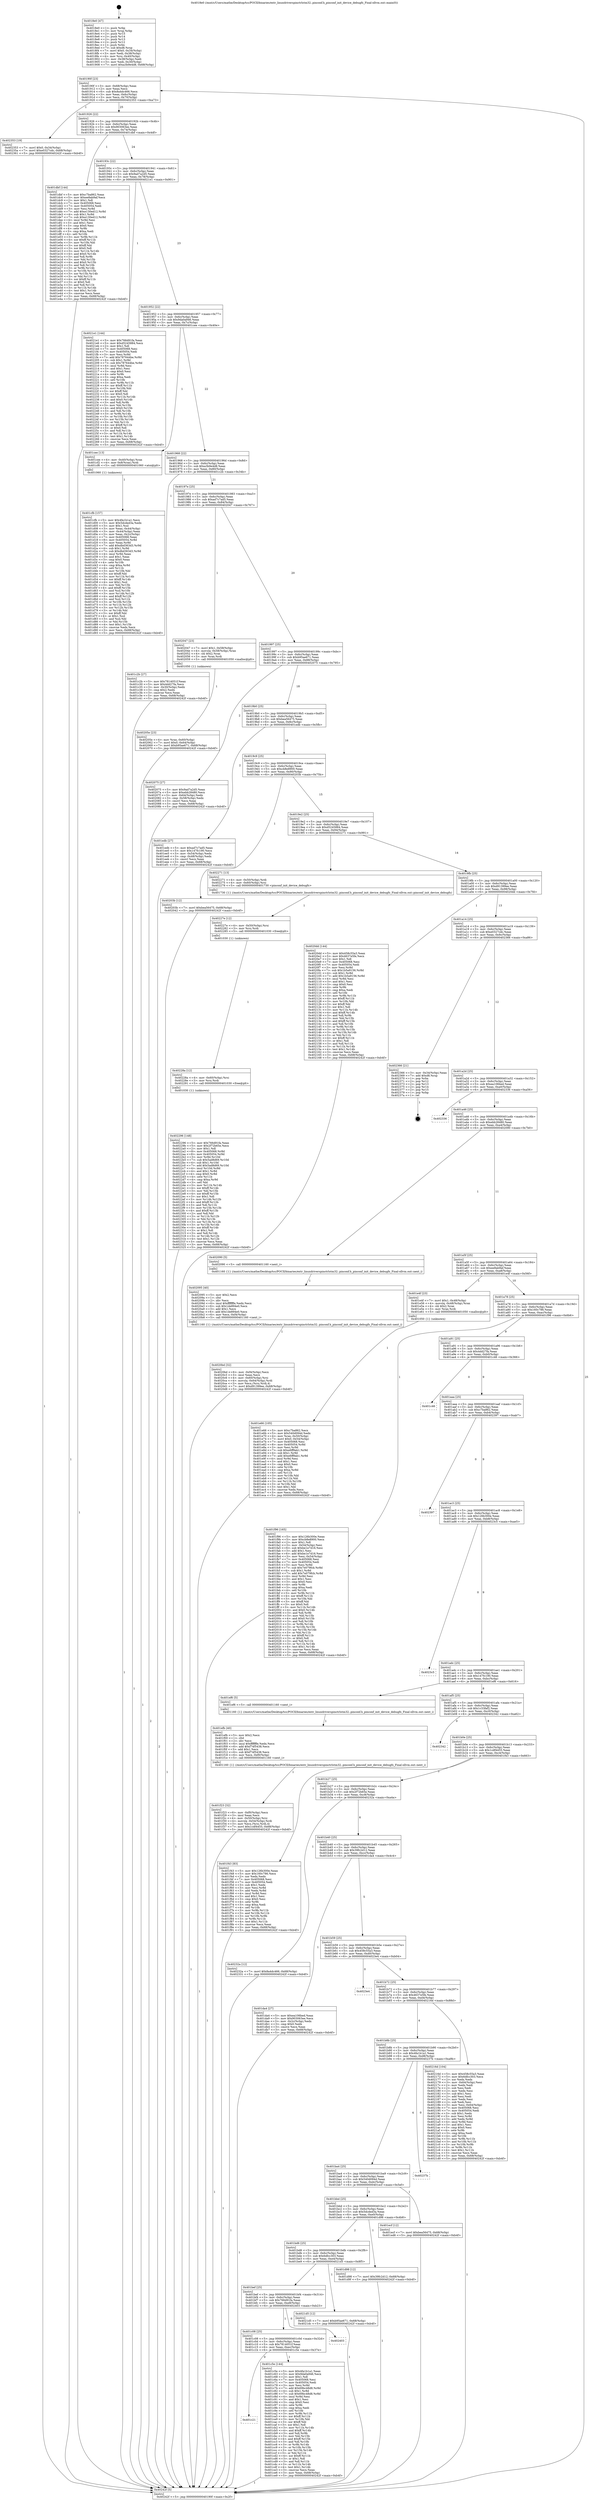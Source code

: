 digraph "0x4018e0" {
  label = "0x4018e0 (/mnt/c/Users/mathe/Desktop/tcc/POCII/binaries/extr_linuxdriverspinctrlstm32..pinconf.h_pinconf_init_device_debugfs_Final-ollvm.out::main(0))"
  labelloc = "t"
  node[shape=record]

  Entry [label="",width=0.3,height=0.3,shape=circle,fillcolor=black,style=filled]
  "0x40190f" [label="{
     0x40190f [23]\l
     | [instrs]\l
     &nbsp;&nbsp;0x40190f \<+3\>: mov -0x68(%rbp),%eax\l
     &nbsp;&nbsp;0x401912 \<+2\>: mov %eax,%ecx\l
     &nbsp;&nbsp;0x401914 \<+6\>: sub $0x8a4dc466,%ecx\l
     &nbsp;&nbsp;0x40191a \<+3\>: mov %eax,-0x6c(%rbp)\l
     &nbsp;&nbsp;0x40191d \<+3\>: mov %ecx,-0x70(%rbp)\l
     &nbsp;&nbsp;0x401920 \<+6\>: je 0000000000402353 \<main+0xa73\>\l
  }"]
  "0x402353" [label="{
     0x402353 [19]\l
     | [instrs]\l
     &nbsp;&nbsp;0x402353 \<+7\>: movl $0x0,-0x34(%rbp)\l
     &nbsp;&nbsp;0x40235a \<+7\>: movl $0xe0327cdc,-0x68(%rbp)\l
     &nbsp;&nbsp;0x402361 \<+5\>: jmp 000000000040242f \<main+0xb4f\>\l
  }"]
  "0x401926" [label="{
     0x401926 [22]\l
     | [instrs]\l
     &nbsp;&nbsp;0x401926 \<+5\>: jmp 000000000040192b \<main+0x4b\>\l
     &nbsp;&nbsp;0x40192b \<+3\>: mov -0x6c(%rbp),%eax\l
     &nbsp;&nbsp;0x40192e \<+5\>: sub $0x903063ee,%eax\l
     &nbsp;&nbsp;0x401933 \<+3\>: mov %eax,-0x74(%rbp)\l
     &nbsp;&nbsp;0x401936 \<+6\>: je 0000000000401dbf \<main+0x4df\>\l
  }"]
  Exit [label="",width=0.3,height=0.3,shape=circle,fillcolor=black,style=filled,peripheries=2]
  "0x401dbf" [label="{
     0x401dbf [144]\l
     | [instrs]\l
     &nbsp;&nbsp;0x401dbf \<+5\>: mov $0xc7ba862,%eax\l
     &nbsp;&nbsp;0x401dc4 \<+5\>: mov $0xee8ab9af,%ecx\l
     &nbsp;&nbsp;0x401dc9 \<+2\>: mov $0x1,%dl\l
     &nbsp;&nbsp;0x401dcb \<+7\>: mov 0x405068,%esi\l
     &nbsp;&nbsp;0x401dd2 \<+7\>: mov 0x405054,%edi\l
     &nbsp;&nbsp;0x401dd9 \<+3\>: mov %esi,%r8d\l
     &nbsp;&nbsp;0x401ddc \<+7\>: add $0xe130ed12,%r8d\l
     &nbsp;&nbsp;0x401de3 \<+4\>: sub $0x1,%r8d\l
     &nbsp;&nbsp;0x401de7 \<+7\>: sub $0xe130ed12,%r8d\l
     &nbsp;&nbsp;0x401dee \<+4\>: imul %r8d,%esi\l
     &nbsp;&nbsp;0x401df2 \<+3\>: and $0x1,%esi\l
     &nbsp;&nbsp;0x401df5 \<+3\>: cmp $0x0,%esi\l
     &nbsp;&nbsp;0x401df8 \<+4\>: sete %r9b\l
     &nbsp;&nbsp;0x401dfc \<+3\>: cmp $0xa,%edi\l
     &nbsp;&nbsp;0x401dff \<+4\>: setl %r10b\l
     &nbsp;&nbsp;0x401e03 \<+3\>: mov %r9b,%r11b\l
     &nbsp;&nbsp;0x401e06 \<+4\>: xor $0xff,%r11b\l
     &nbsp;&nbsp;0x401e0a \<+3\>: mov %r10b,%bl\l
     &nbsp;&nbsp;0x401e0d \<+3\>: xor $0xff,%bl\l
     &nbsp;&nbsp;0x401e10 \<+3\>: xor $0x0,%dl\l
     &nbsp;&nbsp;0x401e13 \<+3\>: mov %r11b,%r14b\l
     &nbsp;&nbsp;0x401e16 \<+4\>: and $0x0,%r14b\l
     &nbsp;&nbsp;0x401e1a \<+3\>: and %dl,%r9b\l
     &nbsp;&nbsp;0x401e1d \<+3\>: mov %bl,%r15b\l
     &nbsp;&nbsp;0x401e20 \<+4\>: and $0x0,%r15b\l
     &nbsp;&nbsp;0x401e24 \<+3\>: and %dl,%r10b\l
     &nbsp;&nbsp;0x401e27 \<+3\>: or %r9b,%r14b\l
     &nbsp;&nbsp;0x401e2a \<+3\>: or %r10b,%r15b\l
     &nbsp;&nbsp;0x401e2d \<+3\>: xor %r15b,%r14b\l
     &nbsp;&nbsp;0x401e30 \<+3\>: or %bl,%r11b\l
     &nbsp;&nbsp;0x401e33 \<+4\>: xor $0xff,%r11b\l
     &nbsp;&nbsp;0x401e37 \<+3\>: or $0x0,%dl\l
     &nbsp;&nbsp;0x401e3a \<+3\>: and %dl,%r11b\l
     &nbsp;&nbsp;0x401e3d \<+3\>: or %r11b,%r14b\l
     &nbsp;&nbsp;0x401e40 \<+4\>: test $0x1,%r14b\l
     &nbsp;&nbsp;0x401e44 \<+3\>: cmovne %ecx,%eax\l
     &nbsp;&nbsp;0x401e47 \<+3\>: mov %eax,-0x68(%rbp)\l
     &nbsp;&nbsp;0x401e4a \<+5\>: jmp 000000000040242f \<main+0xb4f\>\l
  }"]
  "0x40193c" [label="{
     0x40193c [22]\l
     | [instrs]\l
     &nbsp;&nbsp;0x40193c \<+5\>: jmp 0000000000401941 \<main+0x61\>\l
     &nbsp;&nbsp;0x401941 \<+3\>: mov -0x6c(%rbp),%eax\l
     &nbsp;&nbsp;0x401944 \<+5\>: sub $0x9ad7a2d5,%eax\l
     &nbsp;&nbsp;0x401949 \<+3\>: mov %eax,-0x78(%rbp)\l
     &nbsp;&nbsp;0x40194c \<+6\>: je 00000000004021e1 \<main+0x901\>\l
  }"]
  "0x402296" [label="{
     0x402296 [148]\l
     | [instrs]\l
     &nbsp;&nbsp;0x402296 \<+5\>: mov $0x766d91fa,%eax\l
     &nbsp;&nbsp;0x40229b \<+5\>: mov $0x2f72b65e,%ecx\l
     &nbsp;&nbsp;0x4022a0 \<+2\>: mov $0x1,%dl\l
     &nbsp;&nbsp;0x4022a2 \<+8\>: mov 0x405068,%r8d\l
     &nbsp;&nbsp;0x4022aa \<+8\>: mov 0x405054,%r9d\l
     &nbsp;&nbsp;0x4022b2 \<+3\>: mov %r8d,%r10d\l
     &nbsp;&nbsp;0x4022b5 \<+7\>: sub $0x5ad8d69,%r10d\l
     &nbsp;&nbsp;0x4022bc \<+4\>: sub $0x1,%r10d\l
     &nbsp;&nbsp;0x4022c0 \<+7\>: add $0x5ad8d69,%r10d\l
     &nbsp;&nbsp;0x4022c7 \<+4\>: imul %r10d,%r8d\l
     &nbsp;&nbsp;0x4022cb \<+4\>: and $0x1,%r8d\l
     &nbsp;&nbsp;0x4022cf \<+4\>: cmp $0x0,%r8d\l
     &nbsp;&nbsp;0x4022d3 \<+4\>: sete %r11b\l
     &nbsp;&nbsp;0x4022d7 \<+4\>: cmp $0xa,%r9d\l
     &nbsp;&nbsp;0x4022db \<+3\>: setl %bl\l
     &nbsp;&nbsp;0x4022de \<+3\>: mov %r11b,%r14b\l
     &nbsp;&nbsp;0x4022e1 \<+4\>: xor $0xff,%r14b\l
     &nbsp;&nbsp;0x4022e5 \<+3\>: mov %bl,%r15b\l
     &nbsp;&nbsp;0x4022e8 \<+4\>: xor $0xff,%r15b\l
     &nbsp;&nbsp;0x4022ec \<+3\>: xor $0x1,%dl\l
     &nbsp;&nbsp;0x4022ef \<+3\>: mov %r14b,%r12b\l
     &nbsp;&nbsp;0x4022f2 \<+4\>: and $0xff,%r12b\l
     &nbsp;&nbsp;0x4022f6 \<+3\>: and %dl,%r11b\l
     &nbsp;&nbsp;0x4022f9 \<+3\>: mov %r15b,%r13b\l
     &nbsp;&nbsp;0x4022fc \<+4\>: and $0xff,%r13b\l
     &nbsp;&nbsp;0x402300 \<+2\>: and %dl,%bl\l
     &nbsp;&nbsp;0x402302 \<+3\>: or %r11b,%r12b\l
     &nbsp;&nbsp;0x402305 \<+3\>: or %bl,%r13b\l
     &nbsp;&nbsp;0x402308 \<+3\>: xor %r13b,%r12b\l
     &nbsp;&nbsp;0x40230b \<+3\>: or %r15b,%r14b\l
     &nbsp;&nbsp;0x40230e \<+4\>: xor $0xff,%r14b\l
     &nbsp;&nbsp;0x402312 \<+3\>: or $0x1,%dl\l
     &nbsp;&nbsp;0x402315 \<+3\>: and %dl,%r14b\l
     &nbsp;&nbsp;0x402318 \<+3\>: or %r14b,%r12b\l
     &nbsp;&nbsp;0x40231b \<+4\>: test $0x1,%r12b\l
     &nbsp;&nbsp;0x40231f \<+3\>: cmovne %ecx,%eax\l
     &nbsp;&nbsp;0x402322 \<+3\>: mov %eax,-0x68(%rbp)\l
     &nbsp;&nbsp;0x402325 \<+5\>: jmp 000000000040242f \<main+0xb4f\>\l
  }"]
  "0x4021e1" [label="{
     0x4021e1 [144]\l
     | [instrs]\l
     &nbsp;&nbsp;0x4021e1 \<+5\>: mov $0x766d91fa,%eax\l
     &nbsp;&nbsp;0x4021e6 \<+5\>: mov $0xd5245884,%ecx\l
     &nbsp;&nbsp;0x4021eb \<+2\>: mov $0x1,%dl\l
     &nbsp;&nbsp;0x4021ed \<+7\>: mov 0x405068,%esi\l
     &nbsp;&nbsp;0x4021f4 \<+7\>: mov 0x405054,%edi\l
     &nbsp;&nbsp;0x4021fb \<+3\>: mov %esi,%r8d\l
     &nbsp;&nbsp;0x4021fe \<+7\>: add $0x787644be,%r8d\l
     &nbsp;&nbsp;0x402205 \<+4\>: sub $0x1,%r8d\l
     &nbsp;&nbsp;0x402209 \<+7\>: sub $0x787644be,%r8d\l
     &nbsp;&nbsp;0x402210 \<+4\>: imul %r8d,%esi\l
     &nbsp;&nbsp;0x402214 \<+3\>: and $0x1,%esi\l
     &nbsp;&nbsp;0x402217 \<+3\>: cmp $0x0,%esi\l
     &nbsp;&nbsp;0x40221a \<+4\>: sete %r9b\l
     &nbsp;&nbsp;0x40221e \<+3\>: cmp $0xa,%edi\l
     &nbsp;&nbsp;0x402221 \<+4\>: setl %r10b\l
     &nbsp;&nbsp;0x402225 \<+3\>: mov %r9b,%r11b\l
     &nbsp;&nbsp;0x402228 \<+4\>: xor $0xff,%r11b\l
     &nbsp;&nbsp;0x40222c \<+3\>: mov %r10b,%bl\l
     &nbsp;&nbsp;0x40222f \<+3\>: xor $0xff,%bl\l
     &nbsp;&nbsp;0x402232 \<+3\>: xor $0x0,%dl\l
     &nbsp;&nbsp;0x402235 \<+3\>: mov %r11b,%r14b\l
     &nbsp;&nbsp;0x402238 \<+4\>: and $0x0,%r14b\l
     &nbsp;&nbsp;0x40223c \<+3\>: and %dl,%r9b\l
     &nbsp;&nbsp;0x40223f \<+3\>: mov %bl,%r15b\l
     &nbsp;&nbsp;0x402242 \<+4\>: and $0x0,%r15b\l
     &nbsp;&nbsp;0x402246 \<+3\>: and %dl,%r10b\l
     &nbsp;&nbsp;0x402249 \<+3\>: or %r9b,%r14b\l
     &nbsp;&nbsp;0x40224c \<+3\>: or %r10b,%r15b\l
     &nbsp;&nbsp;0x40224f \<+3\>: xor %r15b,%r14b\l
     &nbsp;&nbsp;0x402252 \<+3\>: or %bl,%r11b\l
     &nbsp;&nbsp;0x402255 \<+4\>: xor $0xff,%r11b\l
     &nbsp;&nbsp;0x402259 \<+3\>: or $0x0,%dl\l
     &nbsp;&nbsp;0x40225c \<+3\>: and %dl,%r11b\l
     &nbsp;&nbsp;0x40225f \<+3\>: or %r11b,%r14b\l
     &nbsp;&nbsp;0x402262 \<+4\>: test $0x1,%r14b\l
     &nbsp;&nbsp;0x402266 \<+3\>: cmovne %ecx,%eax\l
     &nbsp;&nbsp;0x402269 \<+3\>: mov %eax,-0x68(%rbp)\l
     &nbsp;&nbsp;0x40226c \<+5\>: jmp 000000000040242f \<main+0xb4f\>\l
  }"]
  "0x401952" [label="{
     0x401952 [22]\l
     | [instrs]\l
     &nbsp;&nbsp;0x401952 \<+5\>: jmp 0000000000401957 \<main+0x77\>\l
     &nbsp;&nbsp;0x401957 \<+3\>: mov -0x6c(%rbp),%eax\l
     &nbsp;&nbsp;0x40195a \<+5\>: sub $0x9da0a946,%eax\l
     &nbsp;&nbsp;0x40195f \<+3\>: mov %eax,-0x7c(%rbp)\l
     &nbsp;&nbsp;0x401962 \<+6\>: je 0000000000401cee \<main+0x40e\>\l
  }"]
  "0x40228a" [label="{
     0x40228a [12]\l
     | [instrs]\l
     &nbsp;&nbsp;0x40228a \<+4\>: mov -0x60(%rbp),%rsi\l
     &nbsp;&nbsp;0x40228e \<+3\>: mov %rsi,%rdi\l
     &nbsp;&nbsp;0x402291 \<+5\>: call 0000000000401030 \<free@plt\>\l
     | [calls]\l
     &nbsp;&nbsp;0x401030 \{1\} (unknown)\l
  }"]
  "0x401cee" [label="{
     0x401cee [13]\l
     | [instrs]\l
     &nbsp;&nbsp;0x401cee \<+4\>: mov -0x40(%rbp),%rax\l
     &nbsp;&nbsp;0x401cf2 \<+4\>: mov 0x8(%rax),%rdi\l
     &nbsp;&nbsp;0x401cf6 \<+5\>: call 0000000000401060 \<atoi@plt\>\l
     | [calls]\l
     &nbsp;&nbsp;0x401060 \{1\} (unknown)\l
  }"]
  "0x401968" [label="{
     0x401968 [22]\l
     | [instrs]\l
     &nbsp;&nbsp;0x401968 \<+5\>: jmp 000000000040196d \<main+0x8d\>\l
     &nbsp;&nbsp;0x40196d \<+3\>: mov -0x6c(%rbp),%eax\l
     &nbsp;&nbsp;0x401970 \<+5\>: sub $0xa3b9e4d8,%eax\l
     &nbsp;&nbsp;0x401975 \<+3\>: mov %eax,-0x80(%rbp)\l
     &nbsp;&nbsp;0x401978 \<+6\>: je 0000000000401c2b \<main+0x34b\>\l
  }"]
  "0x40227e" [label="{
     0x40227e [12]\l
     | [instrs]\l
     &nbsp;&nbsp;0x40227e \<+4\>: mov -0x50(%rbp),%rsi\l
     &nbsp;&nbsp;0x402282 \<+3\>: mov %rsi,%rdi\l
     &nbsp;&nbsp;0x402285 \<+5\>: call 0000000000401030 \<free@plt\>\l
     | [calls]\l
     &nbsp;&nbsp;0x401030 \{1\} (unknown)\l
  }"]
  "0x401c2b" [label="{
     0x401c2b [27]\l
     | [instrs]\l
     &nbsp;&nbsp;0x401c2b \<+5\>: mov $0x7814051f,%eax\l
     &nbsp;&nbsp;0x401c30 \<+5\>: mov $0x4dd27fa,%ecx\l
     &nbsp;&nbsp;0x401c35 \<+3\>: mov -0x30(%rbp),%edx\l
     &nbsp;&nbsp;0x401c38 \<+3\>: cmp $0x2,%edx\l
     &nbsp;&nbsp;0x401c3b \<+3\>: cmovne %ecx,%eax\l
     &nbsp;&nbsp;0x401c3e \<+3\>: mov %eax,-0x68(%rbp)\l
     &nbsp;&nbsp;0x401c41 \<+5\>: jmp 000000000040242f \<main+0xb4f\>\l
  }"]
  "0x40197e" [label="{
     0x40197e [25]\l
     | [instrs]\l
     &nbsp;&nbsp;0x40197e \<+5\>: jmp 0000000000401983 \<main+0xa3\>\l
     &nbsp;&nbsp;0x401983 \<+3\>: mov -0x6c(%rbp),%eax\l
     &nbsp;&nbsp;0x401986 \<+5\>: sub $0xad7c7ad5,%eax\l
     &nbsp;&nbsp;0x40198b \<+6\>: mov %eax,-0x84(%rbp)\l
     &nbsp;&nbsp;0x401991 \<+6\>: je 0000000000402047 \<main+0x767\>\l
  }"]
  "0x40242f" [label="{
     0x40242f [5]\l
     | [instrs]\l
     &nbsp;&nbsp;0x40242f \<+5\>: jmp 000000000040190f \<main+0x2f\>\l
  }"]
  "0x4018e0" [label="{
     0x4018e0 [47]\l
     | [instrs]\l
     &nbsp;&nbsp;0x4018e0 \<+1\>: push %rbp\l
     &nbsp;&nbsp;0x4018e1 \<+3\>: mov %rsp,%rbp\l
     &nbsp;&nbsp;0x4018e4 \<+2\>: push %r15\l
     &nbsp;&nbsp;0x4018e6 \<+2\>: push %r14\l
     &nbsp;&nbsp;0x4018e8 \<+2\>: push %r13\l
     &nbsp;&nbsp;0x4018ea \<+2\>: push %r12\l
     &nbsp;&nbsp;0x4018ec \<+1\>: push %rbx\l
     &nbsp;&nbsp;0x4018ed \<+7\>: sub $0xd8,%rsp\l
     &nbsp;&nbsp;0x4018f4 \<+7\>: movl $0x0,-0x34(%rbp)\l
     &nbsp;&nbsp;0x4018fb \<+3\>: mov %edi,-0x38(%rbp)\l
     &nbsp;&nbsp;0x4018fe \<+4\>: mov %rsi,-0x40(%rbp)\l
     &nbsp;&nbsp;0x401902 \<+3\>: mov -0x38(%rbp),%edi\l
     &nbsp;&nbsp;0x401905 \<+3\>: mov %edi,-0x30(%rbp)\l
     &nbsp;&nbsp;0x401908 \<+7\>: movl $0xa3b9e4d8,-0x68(%rbp)\l
  }"]
  "0x4020bd" [label="{
     0x4020bd [32]\l
     | [instrs]\l
     &nbsp;&nbsp;0x4020bd \<+6\>: mov -0xf4(%rbp),%ecx\l
     &nbsp;&nbsp;0x4020c3 \<+3\>: imul %eax,%ecx\l
     &nbsp;&nbsp;0x4020c6 \<+4\>: mov -0x60(%rbp),%rsi\l
     &nbsp;&nbsp;0x4020ca \<+4\>: movslq -0x64(%rbp),%rdi\l
     &nbsp;&nbsp;0x4020ce \<+3\>: mov %ecx,(%rsi,%rdi,4)\l
     &nbsp;&nbsp;0x4020d1 \<+7\>: movl $0xd91399ee,-0x68(%rbp)\l
     &nbsp;&nbsp;0x4020d8 \<+5\>: jmp 000000000040242f \<main+0xb4f\>\l
  }"]
  "0x402047" [label="{
     0x402047 [23]\l
     | [instrs]\l
     &nbsp;&nbsp;0x402047 \<+7\>: movl $0x1,-0x58(%rbp)\l
     &nbsp;&nbsp;0x40204e \<+4\>: movslq -0x58(%rbp),%rax\l
     &nbsp;&nbsp;0x402052 \<+4\>: shl $0x2,%rax\l
     &nbsp;&nbsp;0x402056 \<+3\>: mov %rax,%rdi\l
     &nbsp;&nbsp;0x402059 \<+5\>: call 0000000000401050 \<malloc@plt\>\l
     | [calls]\l
     &nbsp;&nbsp;0x401050 \{1\} (unknown)\l
  }"]
  "0x401997" [label="{
     0x401997 [25]\l
     | [instrs]\l
     &nbsp;&nbsp;0x401997 \<+5\>: jmp 000000000040199c \<main+0xbc\>\l
     &nbsp;&nbsp;0x40199c \<+3\>: mov -0x6c(%rbp),%eax\l
     &nbsp;&nbsp;0x40199f \<+5\>: sub $0xb95ae671,%eax\l
     &nbsp;&nbsp;0x4019a4 \<+6\>: mov %eax,-0x88(%rbp)\l
     &nbsp;&nbsp;0x4019aa \<+6\>: je 0000000000402075 \<main+0x795\>\l
  }"]
  "0x402095" [label="{
     0x402095 [40]\l
     | [instrs]\l
     &nbsp;&nbsp;0x402095 \<+5\>: mov $0x2,%ecx\l
     &nbsp;&nbsp;0x40209a \<+1\>: cltd\l
     &nbsp;&nbsp;0x40209b \<+2\>: idiv %ecx\l
     &nbsp;&nbsp;0x40209d \<+6\>: imul $0xfffffffe,%edx,%ecx\l
     &nbsp;&nbsp;0x4020a3 \<+6\>: sub $0x1de894e0,%ecx\l
     &nbsp;&nbsp;0x4020a9 \<+3\>: add $0x1,%ecx\l
     &nbsp;&nbsp;0x4020ac \<+6\>: add $0x1de894e0,%ecx\l
     &nbsp;&nbsp;0x4020b2 \<+6\>: mov %ecx,-0xf4(%rbp)\l
     &nbsp;&nbsp;0x4020b8 \<+5\>: call 0000000000401160 \<next_i\>\l
     | [calls]\l
     &nbsp;&nbsp;0x401160 \{1\} (/mnt/c/Users/mathe/Desktop/tcc/POCII/binaries/extr_linuxdriverspinctrlstm32..pinconf.h_pinconf_init_device_debugfs_Final-ollvm.out::next_i)\l
  }"]
  "0x402075" [label="{
     0x402075 [27]\l
     | [instrs]\l
     &nbsp;&nbsp;0x402075 \<+5\>: mov $0x9ad7a2d5,%eax\l
     &nbsp;&nbsp;0x40207a \<+5\>: mov $0xebb28480,%ecx\l
     &nbsp;&nbsp;0x40207f \<+3\>: mov -0x64(%rbp),%edx\l
     &nbsp;&nbsp;0x402082 \<+3\>: cmp -0x58(%rbp),%edx\l
     &nbsp;&nbsp;0x402085 \<+3\>: cmovl %ecx,%eax\l
     &nbsp;&nbsp;0x402088 \<+3\>: mov %eax,-0x68(%rbp)\l
     &nbsp;&nbsp;0x40208b \<+5\>: jmp 000000000040242f \<main+0xb4f\>\l
  }"]
  "0x4019b0" [label="{
     0x4019b0 [25]\l
     | [instrs]\l
     &nbsp;&nbsp;0x4019b0 \<+5\>: jmp 00000000004019b5 \<main+0xd5\>\l
     &nbsp;&nbsp;0x4019b5 \<+3\>: mov -0x6c(%rbp),%eax\l
     &nbsp;&nbsp;0x4019b8 \<+5\>: sub $0xbea56475,%eax\l
     &nbsp;&nbsp;0x4019bd \<+6\>: mov %eax,-0x8c(%rbp)\l
     &nbsp;&nbsp;0x4019c3 \<+6\>: je 0000000000401edb \<main+0x5fb\>\l
  }"]
  "0x40205e" [label="{
     0x40205e [23]\l
     | [instrs]\l
     &nbsp;&nbsp;0x40205e \<+4\>: mov %rax,-0x60(%rbp)\l
     &nbsp;&nbsp;0x402062 \<+7\>: movl $0x0,-0x64(%rbp)\l
     &nbsp;&nbsp;0x402069 \<+7\>: movl $0xb95ae671,-0x68(%rbp)\l
     &nbsp;&nbsp;0x402070 \<+5\>: jmp 000000000040242f \<main+0xb4f\>\l
  }"]
  "0x401edb" [label="{
     0x401edb [27]\l
     | [instrs]\l
     &nbsp;&nbsp;0x401edb \<+5\>: mov $0xad7c7ad5,%eax\l
     &nbsp;&nbsp;0x401ee0 \<+5\>: mov $0x147fc190,%ecx\l
     &nbsp;&nbsp;0x401ee5 \<+3\>: mov -0x54(%rbp),%edx\l
     &nbsp;&nbsp;0x401ee8 \<+3\>: cmp -0x48(%rbp),%edx\l
     &nbsp;&nbsp;0x401eeb \<+3\>: cmovl %ecx,%eax\l
     &nbsp;&nbsp;0x401eee \<+3\>: mov %eax,-0x68(%rbp)\l
     &nbsp;&nbsp;0x401ef1 \<+5\>: jmp 000000000040242f \<main+0xb4f\>\l
  }"]
  "0x4019c9" [label="{
     0x4019c9 [25]\l
     | [instrs]\l
     &nbsp;&nbsp;0x4019c9 \<+5\>: jmp 00000000004019ce \<main+0xee\>\l
     &nbsp;&nbsp;0x4019ce \<+3\>: mov -0x6c(%rbp),%eax\l
     &nbsp;&nbsp;0x4019d1 \<+5\>: sub $0xcb8e8900,%eax\l
     &nbsp;&nbsp;0x4019d6 \<+6\>: mov %eax,-0x90(%rbp)\l
     &nbsp;&nbsp;0x4019dc \<+6\>: je 000000000040203b \<main+0x75b\>\l
  }"]
  "0x401f23" [label="{
     0x401f23 [32]\l
     | [instrs]\l
     &nbsp;&nbsp;0x401f23 \<+6\>: mov -0xf0(%rbp),%ecx\l
     &nbsp;&nbsp;0x401f29 \<+3\>: imul %eax,%ecx\l
     &nbsp;&nbsp;0x401f2c \<+4\>: mov -0x50(%rbp),%rsi\l
     &nbsp;&nbsp;0x401f30 \<+4\>: movslq -0x54(%rbp),%rdi\l
     &nbsp;&nbsp;0x401f34 \<+3\>: mov %ecx,(%rsi,%rdi,4)\l
     &nbsp;&nbsp;0x401f37 \<+7\>: movl $0x1cdf4455,-0x68(%rbp)\l
     &nbsp;&nbsp;0x401f3e \<+5\>: jmp 000000000040242f \<main+0xb4f\>\l
  }"]
  "0x40203b" [label="{
     0x40203b [12]\l
     | [instrs]\l
     &nbsp;&nbsp;0x40203b \<+7\>: movl $0xbea56475,-0x68(%rbp)\l
     &nbsp;&nbsp;0x402042 \<+5\>: jmp 000000000040242f \<main+0xb4f\>\l
  }"]
  "0x4019e2" [label="{
     0x4019e2 [25]\l
     | [instrs]\l
     &nbsp;&nbsp;0x4019e2 \<+5\>: jmp 00000000004019e7 \<main+0x107\>\l
     &nbsp;&nbsp;0x4019e7 \<+3\>: mov -0x6c(%rbp),%eax\l
     &nbsp;&nbsp;0x4019ea \<+5\>: sub $0xd5245884,%eax\l
     &nbsp;&nbsp;0x4019ef \<+6\>: mov %eax,-0x94(%rbp)\l
     &nbsp;&nbsp;0x4019f5 \<+6\>: je 0000000000402271 \<main+0x991\>\l
  }"]
  "0x401efb" [label="{
     0x401efb [40]\l
     | [instrs]\l
     &nbsp;&nbsp;0x401efb \<+5\>: mov $0x2,%ecx\l
     &nbsp;&nbsp;0x401f00 \<+1\>: cltd\l
     &nbsp;&nbsp;0x401f01 \<+2\>: idiv %ecx\l
     &nbsp;&nbsp;0x401f03 \<+6\>: imul $0xfffffffe,%edx,%ecx\l
     &nbsp;&nbsp;0x401f09 \<+6\>: add $0xf74f5438,%ecx\l
     &nbsp;&nbsp;0x401f0f \<+3\>: add $0x1,%ecx\l
     &nbsp;&nbsp;0x401f12 \<+6\>: sub $0xf74f5438,%ecx\l
     &nbsp;&nbsp;0x401f18 \<+6\>: mov %ecx,-0xf0(%rbp)\l
     &nbsp;&nbsp;0x401f1e \<+5\>: call 0000000000401160 \<next_i\>\l
     | [calls]\l
     &nbsp;&nbsp;0x401160 \{1\} (/mnt/c/Users/mathe/Desktop/tcc/POCII/binaries/extr_linuxdriverspinctrlstm32..pinconf.h_pinconf_init_device_debugfs_Final-ollvm.out::next_i)\l
  }"]
  "0x402271" [label="{
     0x402271 [13]\l
     | [instrs]\l
     &nbsp;&nbsp;0x402271 \<+4\>: mov -0x50(%rbp),%rdi\l
     &nbsp;&nbsp;0x402275 \<+4\>: mov -0x60(%rbp),%rsi\l
     &nbsp;&nbsp;0x402279 \<+5\>: call 0000000000401730 \<pinconf_init_device_debugfs\>\l
     | [calls]\l
     &nbsp;&nbsp;0x401730 \{1\} (/mnt/c/Users/mathe/Desktop/tcc/POCII/binaries/extr_linuxdriverspinctrlstm32..pinconf.h_pinconf_init_device_debugfs_Final-ollvm.out::pinconf_init_device_debugfs)\l
  }"]
  "0x4019fb" [label="{
     0x4019fb [25]\l
     | [instrs]\l
     &nbsp;&nbsp;0x4019fb \<+5\>: jmp 0000000000401a00 \<main+0x120\>\l
     &nbsp;&nbsp;0x401a00 \<+3\>: mov -0x6c(%rbp),%eax\l
     &nbsp;&nbsp;0x401a03 \<+5\>: sub $0xd91399ee,%eax\l
     &nbsp;&nbsp;0x401a08 \<+6\>: mov %eax,-0x98(%rbp)\l
     &nbsp;&nbsp;0x401a0e \<+6\>: je 00000000004020dd \<main+0x7fd\>\l
  }"]
  "0x401e66" [label="{
     0x401e66 [105]\l
     | [instrs]\l
     &nbsp;&nbsp;0x401e66 \<+5\>: mov $0xc7ba862,%ecx\l
     &nbsp;&nbsp;0x401e6b \<+5\>: mov $0x540d094d,%edx\l
     &nbsp;&nbsp;0x401e70 \<+4\>: mov %rax,-0x50(%rbp)\l
     &nbsp;&nbsp;0x401e74 \<+7\>: movl $0x0,-0x54(%rbp)\l
     &nbsp;&nbsp;0x401e7b \<+7\>: mov 0x405068,%esi\l
     &nbsp;&nbsp;0x401e82 \<+8\>: mov 0x405054,%r8d\l
     &nbsp;&nbsp;0x401e8a \<+3\>: mov %esi,%r9d\l
     &nbsp;&nbsp;0x401e8d \<+7\>: sub $0xe6ff9ab1,%r9d\l
     &nbsp;&nbsp;0x401e94 \<+4\>: sub $0x1,%r9d\l
     &nbsp;&nbsp;0x401e98 \<+7\>: add $0xe6ff9ab1,%r9d\l
     &nbsp;&nbsp;0x401e9f \<+4\>: imul %r9d,%esi\l
     &nbsp;&nbsp;0x401ea3 \<+3\>: and $0x1,%esi\l
     &nbsp;&nbsp;0x401ea6 \<+3\>: cmp $0x0,%esi\l
     &nbsp;&nbsp;0x401ea9 \<+4\>: sete %r10b\l
     &nbsp;&nbsp;0x401ead \<+4\>: cmp $0xa,%r8d\l
     &nbsp;&nbsp;0x401eb1 \<+4\>: setl %r11b\l
     &nbsp;&nbsp;0x401eb5 \<+3\>: mov %r10b,%bl\l
     &nbsp;&nbsp;0x401eb8 \<+3\>: and %r11b,%bl\l
     &nbsp;&nbsp;0x401ebb \<+3\>: xor %r11b,%r10b\l
     &nbsp;&nbsp;0x401ebe \<+3\>: or %r10b,%bl\l
     &nbsp;&nbsp;0x401ec1 \<+3\>: test $0x1,%bl\l
     &nbsp;&nbsp;0x401ec4 \<+3\>: cmovne %edx,%ecx\l
     &nbsp;&nbsp;0x401ec7 \<+3\>: mov %ecx,-0x68(%rbp)\l
     &nbsp;&nbsp;0x401eca \<+5\>: jmp 000000000040242f \<main+0xb4f\>\l
  }"]
  "0x4020dd" [label="{
     0x4020dd [144]\l
     | [instrs]\l
     &nbsp;&nbsp;0x4020dd \<+5\>: mov $0x458c55a3,%eax\l
     &nbsp;&nbsp;0x4020e2 \<+5\>: mov $0x4637e5fe,%ecx\l
     &nbsp;&nbsp;0x4020e7 \<+2\>: mov $0x1,%dl\l
     &nbsp;&nbsp;0x4020e9 \<+7\>: mov 0x405068,%esi\l
     &nbsp;&nbsp;0x4020f0 \<+7\>: mov 0x405054,%edi\l
     &nbsp;&nbsp;0x4020f7 \<+3\>: mov %esi,%r8d\l
     &nbsp;&nbsp;0x4020fa \<+7\>: sub $0x1b5a9156,%r8d\l
     &nbsp;&nbsp;0x402101 \<+4\>: sub $0x1,%r8d\l
     &nbsp;&nbsp;0x402105 \<+7\>: add $0x1b5a9156,%r8d\l
     &nbsp;&nbsp;0x40210c \<+4\>: imul %r8d,%esi\l
     &nbsp;&nbsp;0x402110 \<+3\>: and $0x1,%esi\l
     &nbsp;&nbsp;0x402113 \<+3\>: cmp $0x0,%esi\l
     &nbsp;&nbsp;0x402116 \<+4\>: sete %r9b\l
     &nbsp;&nbsp;0x40211a \<+3\>: cmp $0xa,%edi\l
     &nbsp;&nbsp;0x40211d \<+4\>: setl %r10b\l
     &nbsp;&nbsp;0x402121 \<+3\>: mov %r9b,%r11b\l
     &nbsp;&nbsp;0x402124 \<+4\>: xor $0xff,%r11b\l
     &nbsp;&nbsp;0x402128 \<+3\>: mov %r10b,%bl\l
     &nbsp;&nbsp;0x40212b \<+3\>: xor $0xff,%bl\l
     &nbsp;&nbsp;0x40212e \<+3\>: xor $0x1,%dl\l
     &nbsp;&nbsp;0x402131 \<+3\>: mov %r11b,%r14b\l
     &nbsp;&nbsp;0x402134 \<+4\>: and $0xff,%r14b\l
     &nbsp;&nbsp;0x402138 \<+3\>: and %dl,%r9b\l
     &nbsp;&nbsp;0x40213b \<+3\>: mov %bl,%r15b\l
     &nbsp;&nbsp;0x40213e \<+4\>: and $0xff,%r15b\l
     &nbsp;&nbsp;0x402142 \<+3\>: and %dl,%r10b\l
     &nbsp;&nbsp;0x402145 \<+3\>: or %r9b,%r14b\l
     &nbsp;&nbsp;0x402148 \<+3\>: or %r10b,%r15b\l
     &nbsp;&nbsp;0x40214b \<+3\>: xor %r15b,%r14b\l
     &nbsp;&nbsp;0x40214e \<+3\>: or %bl,%r11b\l
     &nbsp;&nbsp;0x402151 \<+4\>: xor $0xff,%r11b\l
     &nbsp;&nbsp;0x402155 \<+3\>: or $0x1,%dl\l
     &nbsp;&nbsp;0x402158 \<+3\>: and %dl,%r11b\l
     &nbsp;&nbsp;0x40215b \<+3\>: or %r11b,%r14b\l
     &nbsp;&nbsp;0x40215e \<+4\>: test $0x1,%r14b\l
     &nbsp;&nbsp;0x402162 \<+3\>: cmovne %ecx,%eax\l
     &nbsp;&nbsp;0x402165 \<+3\>: mov %eax,-0x68(%rbp)\l
     &nbsp;&nbsp;0x402168 \<+5\>: jmp 000000000040242f \<main+0xb4f\>\l
  }"]
  "0x401a14" [label="{
     0x401a14 [25]\l
     | [instrs]\l
     &nbsp;&nbsp;0x401a14 \<+5\>: jmp 0000000000401a19 \<main+0x139\>\l
     &nbsp;&nbsp;0x401a19 \<+3\>: mov -0x6c(%rbp),%eax\l
     &nbsp;&nbsp;0x401a1c \<+5\>: sub $0xe0327cdc,%eax\l
     &nbsp;&nbsp;0x401a21 \<+6\>: mov %eax,-0x9c(%rbp)\l
     &nbsp;&nbsp;0x401a27 \<+6\>: je 0000000000402366 \<main+0xa86\>\l
  }"]
  "0x401cfb" [label="{
     0x401cfb [157]\l
     | [instrs]\l
     &nbsp;&nbsp;0x401cfb \<+5\>: mov $0x4fa1b1a1,%ecx\l
     &nbsp;&nbsp;0x401d00 \<+5\>: mov $0x5dcded3a,%edx\l
     &nbsp;&nbsp;0x401d05 \<+3\>: mov $0x1,%sil\l
     &nbsp;&nbsp;0x401d08 \<+3\>: mov %eax,-0x44(%rbp)\l
     &nbsp;&nbsp;0x401d0b \<+3\>: mov -0x44(%rbp),%eax\l
     &nbsp;&nbsp;0x401d0e \<+3\>: mov %eax,-0x2c(%rbp)\l
     &nbsp;&nbsp;0x401d11 \<+7\>: mov 0x405068,%eax\l
     &nbsp;&nbsp;0x401d18 \<+8\>: mov 0x405054,%r8d\l
     &nbsp;&nbsp;0x401d20 \<+3\>: mov %eax,%r9d\l
     &nbsp;&nbsp;0x401d23 \<+7\>: add $0xdbd363d3,%r9d\l
     &nbsp;&nbsp;0x401d2a \<+4\>: sub $0x1,%r9d\l
     &nbsp;&nbsp;0x401d2e \<+7\>: sub $0xdbd363d3,%r9d\l
     &nbsp;&nbsp;0x401d35 \<+4\>: imul %r9d,%eax\l
     &nbsp;&nbsp;0x401d39 \<+3\>: and $0x1,%eax\l
     &nbsp;&nbsp;0x401d3c \<+3\>: cmp $0x0,%eax\l
     &nbsp;&nbsp;0x401d3f \<+4\>: sete %r10b\l
     &nbsp;&nbsp;0x401d43 \<+4\>: cmp $0xa,%r8d\l
     &nbsp;&nbsp;0x401d47 \<+4\>: setl %r11b\l
     &nbsp;&nbsp;0x401d4b \<+3\>: mov %r10b,%bl\l
     &nbsp;&nbsp;0x401d4e \<+3\>: xor $0xff,%bl\l
     &nbsp;&nbsp;0x401d51 \<+3\>: mov %r11b,%r14b\l
     &nbsp;&nbsp;0x401d54 \<+4\>: xor $0xff,%r14b\l
     &nbsp;&nbsp;0x401d58 \<+4\>: xor $0x1,%sil\l
     &nbsp;&nbsp;0x401d5c \<+3\>: mov %bl,%r15b\l
     &nbsp;&nbsp;0x401d5f \<+4\>: and $0xff,%r15b\l
     &nbsp;&nbsp;0x401d63 \<+3\>: and %sil,%r10b\l
     &nbsp;&nbsp;0x401d66 \<+3\>: mov %r14b,%r12b\l
     &nbsp;&nbsp;0x401d69 \<+4\>: and $0xff,%r12b\l
     &nbsp;&nbsp;0x401d6d \<+3\>: and %sil,%r11b\l
     &nbsp;&nbsp;0x401d70 \<+3\>: or %r10b,%r15b\l
     &nbsp;&nbsp;0x401d73 \<+3\>: or %r11b,%r12b\l
     &nbsp;&nbsp;0x401d76 \<+3\>: xor %r12b,%r15b\l
     &nbsp;&nbsp;0x401d79 \<+3\>: or %r14b,%bl\l
     &nbsp;&nbsp;0x401d7c \<+3\>: xor $0xff,%bl\l
     &nbsp;&nbsp;0x401d7f \<+4\>: or $0x1,%sil\l
     &nbsp;&nbsp;0x401d83 \<+3\>: and %sil,%bl\l
     &nbsp;&nbsp;0x401d86 \<+3\>: or %bl,%r15b\l
     &nbsp;&nbsp;0x401d89 \<+4\>: test $0x1,%r15b\l
     &nbsp;&nbsp;0x401d8d \<+3\>: cmovne %edx,%ecx\l
     &nbsp;&nbsp;0x401d90 \<+3\>: mov %ecx,-0x68(%rbp)\l
     &nbsp;&nbsp;0x401d93 \<+5\>: jmp 000000000040242f \<main+0xb4f\>\l
  }"]
  "0x402366" [label="{
     0x402366 [21]\l
     | [instrs]\l
     &nbsp;&nbsp;0x402366 \<+3\>: mov -0x34(%rbp),%eax\l
     &nbsp;&nbsp;0x402369 \<+7\>: add $0xd8,%rsp\l
     &nbsp;&nbsp;0x402370 \<+1\>: pop %rbx\l
     &nbsp;&nbsp;0x402371 \<+2\>: pop %r12\l
     &nbsp;&nbsp;0x402373 \<+2\>: pop %r13\l
     &nbsp;&nbsp;0x402375 \<+2\>: pop %r14\l
     &nbsp;&nbsp;0x402377 \<+2\>: pop %r15\l
     &nbsp;&nbsp;0x402379 \<+1\>: pop %rbp\l
     &nbsp;&nbsp;0x40237a \<+1\>: ret\l
  }"]
  "0x401a2d" [label="{
     0x401a2d [25]\l
     | [instrs]\l
     &nbsp;&nbsp;0x401a2d \<+5\>: jmp 0000000000401a32 \<main+0x152\>\l
     &nbsp;&nbsp;0x401a32 \<+3\>: mov -0x6c(%rbp),%eax\l
     &nbsp;&nbsp;0x401a35 \<+5\>: sub $0xea106bed,%eax\l
     &nbsp;&nbsp;0x401a3a \<+6\>: mov %eax,-0xa0(%rbp)\l
     &nbsp;&nbsp;0x401a40 \<+6\>: je 0000000000402336 \<main+0xa56\>\l
  }"]
  "0x401c21" [label="{
     0x401c21\l
  }", style=dashed]
  "0x402336" [label="{
     0x402336\l
  }", style=dashed]
  "0x401a46" [label="{
     0x401a46 [25]\l
     | [instrs]\l
     &nbsp;&nbsp;0x401a46 \<+5\>: jmp 0000000000401a4b \<main+0x16b\>\l
     &nbsp;&nbsp;0x401a4b \<+3\>: mov -0x6c(%rbp),%eax\l
     &nbsp;&nbsp;0x401a4e \<+5\>: sub $0xebb28480,%eax\l
     &nbsp;&nbsp;0x401a53 \<+6\>: mov %eax,-0xa4(%rbp)\l
     &nbsp;&nbsp;0x401a59 \<+6\>: je 0000000000402090 \<main+0x7b0\>\l
  }"]
  "0x401c5e" [label="{
     0x401c5e [144]\l
     | [instrs]\l
     &nbsp;&nbsp;0x401c5e \<+5\>: mov $0x4fa1b1a1,%eax\l
     &nbsp;&nbsp;0x401c63 \<+5\>: mov $0x9da0a946,%ecx\l
     &nbsp;&nbsp;0x401c68 \<+2\>: mov $0x1,%dl\l
     &nbsp;&nbsp;0x401c6a \<+7\>: mov 0x405068,%esi\l
     &nbsp;&nbsp;0x401c71 \<+7\>: mov 0x405054,%edi\l
     &nbsp;&nbsp;0x401c78 \<+3\>: mov %esi,%r8d\l
     &nbsp;&nbsp;0x401c7b \<+7\>: add $0x69bc48d8,%r8d\l
     &nbsp;&nbsp;0x401c82 \<+4\>: sub $0x1,%r8d\l
     &nbsp;&nbsp;0x401c86 \<+7\>: sub $0x69bc48d8,%r8d\l
     &nbsp;&nbsp;0x401c8d \<+4\>: imul %r8d,%esi\l
     &nbsp;&nbsp;0x401c91 \<+3\>: and $0x1,%esi\l
     &nbsp;&nbsp;0x401c94 \<+3\>: cmp $0x0,%esi\l
     &nbsp;&nbsp;0x401c97 \<+4\>: sete %r9b\l
     &nbsp;&nbsp;0x401c9b \<+3\>: cmp $0xa,%edi\l
     &nbsp;&nbsp;0x401c9e \<+4\>: setl %r10b\l
     &nbsp;&nbsp;0x401ca2 \<+3\>: mov %r9b,%r11b\l
     &nbsp;&nbsp;0x401ca5 \<+4\>: xor $0xff,%r11b\l
     &nbsp;&nbsp;0x401ca9 \<+3\>: mov %r10b,%bl\l
     &nbsp;&nbsp;0x401cac \<+3\>: xor $0xff,%bl\l
     &nbsp;&nbsp;0x401caf \<+3\>: xor $0x1,%dl\l
     &nbsp;&nbsp;0x401cb2 \<+3\>: mov %r11b,%r14b\l
     &nbsp;&nbsp;0x401cb5 \<+4\>: and $0xff,%r14b\l
     &nbsp;&nbsp;0x401cb9 \<+3\>: and %dl,%r9b\l
     &nbsp;&nbsp;0x401cbc \<+3\>: mov %bl,%r15b\l
     &nbsp;&nbsp;0x401cbf \<+4\>: and $0xff,%r15b\l
     &nbsp;&nbsp;0x401cc3 \<+3\>: and %dl,%r10b\l
     &nbsp;&nbsp;0x401cc6 \<+3\>: or %r9b,%r14b\l
     &nbsp;&nbsp;0x401cc9 \<+3\>: or %r10b,%r15b\l
     &nbsp;&nbsp;0x401ccc \<+3\>: xor %r15b,%r14b\l
     &nbsp;&nbsp;0x401ccf \<+3\>: or %bl,%r11b\l
     &nbsp;&nbsp;0x401cd2 \<+4\>: xor $0xff,%r11b\l
     &nbsp;&nbsp;0x401cd6 \<+3\>: or $0x1,%dl\l
     &nbsp;&nbsp;0x401cd9 \<+3\>: and %dl,%r11b\l
     &nbsp;&nbsp;0x401cdc \<+3\>: or %r11b,%r14b\l
     &nbsp;&nbsp;0x401cdf \<+4\>: test $0x1,%r14b\l
     &nbsp;&nbsp;0x401ce3 \<+3\>: cmovne %ecx,%eax\l
     &nbsp;&nbsp;0x401ce6 \<+3\>: mov %eax,-0x68(%rbp)\l
     &nbsp;&nbsp;0x401ce9 \<+5\>: jmp 000000000040242f \<main+0xb4f\>\l
  }"]
  "0x402090" [label="{
     0x402090 [5]\l
     | [instrs]\l
     &nbsp;&nbsp;0x402090 \<+5\>: call 0000000000401160 \<next_i\>\l
     | [calls]\l
     &nbsp;&nbsp;0x401160 \{1\} (/mnt/c/Users/mathe/Desktop/tcc/POCII/binaries/extr_linuxdriverspinctrlstm32..pinconf.h_pinconf_init_device_debugfs_Final-ollvm.out::next_i)\l
  }"]
  "0x401a5f" [label="{
     0x401a5f [25]\l
     | [instrs]\l
     &nbsp;&nbsp;0x401a5f \<+5\>: jmp 0000000000401a64 \<main+0x184\>\l
     &nbsp;&nbsp;0x401a64 \<+3\>: mov -0x6c(%rbp),%eax\l
     &nbsp;&nbsp;0x401a67 \<+5\>: sub $0xee8ab9af,%eax\l
     &nbsp;&nbsp;0x401a6c \<+6\>: mov %eax,-0xa8(%rbp)\l
     &nbsp;&nbsp;0x401a72 \<+6\>: je 0000000000401e4f \<main+0x56f\>\l
  }"]
  "0x401c08" [label="{
     0x401c08 [25]\l
     | [instrs]\l
     &nbsp;&nbsp;0x401c08 \<+5\>: jmp 0000000000401c0d \<main+0x32d\>\l
     &nbsp;&nbsp;0x401c0d \<+3\>: mov -0x6c(%rbp),%eax\l
     &nbsp;&nbsp;0x401c10 \<+5\>: sub $0x7814051f,%eax\l
     &nbsp;&nbsp;0x401c15 \<+6\>: mov %eax,-0xec(%rbp)\l
     &nbsp;&nbsp;0x401c1b \<+6\>: je 0000000000401c5e \<main+0x37e\>\l
  }"]
  "0x401e4f" [label="{
     0x401e4f [23]\l
     | [instrs]\l
     &nbsp;&nbsp;0x401e4f \<+7\>: movl $0x1,-0x48(%rbp)\l
     &nbsp;&nbsp;0x401e56 \<+4\>: movslq -0x48(%rbp),%rax\l
     &nbsp;&nbsp;0x401e5a \<+4\>: shl $0x2,%rax\l
     &nbsp;&nbsp;0x401e5e \<+3\>: mov %rax,%rdi\l
     &nbsp;&nbsp;0x401e61 \<+5\>: call 0000000000401050 \<malloc@plt\>\l
     | [calls]\l
     &nbsp;&nbsp;0x401050 \{1\} (unknown)\l
  }"]
  "0x401a78" [label="{
     0x401a78 [25]\l
     | [instrs]\l
     &nbsp;&nbsp;0x401a78 \<+5\>: jmp 0000000000401a7d \<main+0x19d\>\l
     &nbsp;&nbsp;0x401a7d \<+3\>: mov -0x6c(%rbp),%eax\l
     &nbsp;&nbsp;0x401a80 \<+5\>: sub $0x160c786,%eax\l
     &nbsp;&nbsp;0x401a85 \<+6\>: mov %eax,-0xac(%rbp)\l
     &nbsp;&nbsp;0x401a8b \<+6\>: je 0000000000401f96 \<main+0x6b6\>\l
  }"]
  "0x402403" [label="{
     0x402403\l
  }", style=dashed]
  "0x401f96" [label="{
     0x401f96 [165]\l
     | [instrs]\l
     &nbsp;&nbsp;0x401f96 \<+5\>: mov $0x126b300e,%eax\l
     &nbsp;&nbsp;0x401f9b \<+5\>: mov $0xcb8e8900,%ecx\l
     &nbsp;&nbsp;0x401fa0 \<+2\>: mov $0x1,%dl\l
     &nbsp;&nbsp;0x401fa2 \<+3\>: mov -0x54(%rbp),%esi\l
     &nbsp;&nbsp;0x401fa5 \<+6\>: sub $0xbe1e7d16,%esi\l
     &nbsp;&nbsp;0x401fab \<+3\>: add $0x1,%esi\l
     &nbsp;&nbsp;0x401fae \<+6\>: add $0xbe1e7d16,%esi\l
     &nbsp;&nbsp;0x401fb4 \<+3\>: mov %esi,-0x54(%rbp)\l
     &nbsp;&nbsp;0x401fb7 \<+7\>: mov 0x405068,%esi\l
     &nbsp;&nbsp;0x401fbe \<+7\>: mov 0x405054,%edi\l
     &nbsp;&nbsp;0x401fc5 \<+3\>: mov %esi,%r8d\l
     &nbsp;&nbsp;0x401fc8 \<+7\>: sub $0x7e079fcb,%r8d\l
     &nbsp;&nbsp;0x401fcf \<+4\>: sub $0x1,%r8d\l
     &nbsp;&nbsp;0x401fd3 \<+7\>: add $0x7e079fcb,%r8d\l
     &nbsp;&nbsp;0x401fda \<+4\>: imul %r8d,%esi\l
     &nbsp;&nbsp;0x401fde \<+3\>: and $0x1,%esi\l
     &nbsp;&nbsp;0x401fe1 \<+3\>: cmp $0x0,%esi\l
     &nbsp;&nbsp;0x401fe4 \<+4\>: sete %r9b\l
     &nbsp;&nbsp;0x401fe8 \<+3\>: cmp $0xa,%edi\l
     &nbsp;&nbsp;0x401feb \<+4\>: setl %r10b\l
     &nbsp;&nbsp;0x401fef \<+3\>: mov %r9b,%r11b\l
     &nbsp;&nbsp;0x401ff2 \<+4\>: xor $0xff,%r11b\l
     &nbsp;&nbsp;0x401ff6 \<+3\>: mov %r10b,%bl\l
     &nbsp;&nbsp;0x401ff9 \<+3\>: xor $0xff,%bl\l
     &nbsp;&nbsp;0x401ffc \<+3\>: xor $0x0,%dl\l
     &nbsp;&nbsp;0x401fff \<+3\>: mov %r11b,%r14b\l
     &nbsp;&nbsp;0x402002 \<+4\>: and $0x0,%r14b\l
     &nbsp;&nbsp;0x402006 \<+3\>: and %dl,%r9b\l
     &nbsp;&nbsp;0x402009 \<+3\>: mov %bl,%r15b\l
     &nbsp;&nbsp;0x40200c \<+4\>: and $0x0,%r15b\l
     &nbsp;&nbsp;0x402010 \<+3\>: and %dl,%r10b\l
     &nbsp;&nbsp;0x402013 \<+3\>: or %r9b,%r14b\l
     &nbsp;&nbsp;0x402016 \<+3\>: or %r10b,%r15b\l
     &nbsp;&nbsp;0x402019 \<+3\>: xor %r15b,%r14b\l
     &nbsp;&nbsp;0x40201c \<+3\>: or %bl,%r11b\l
     &nbsp;&nbsp;0x40201f \<+4\>: xor $0xff,%r11b\l
     &nbsp;&nbsp;0x402023 \<+3\>: or $0x0,%dl\l
     &nbsp;&nbsp;0x402026 \<+3\>: and %dl,%r11b\l
     &nbsp;&nbsp;0x402029 \<+3\>: or %r11b,%r14b\l
     &nbsp;&nbsp;0x40202c \<+4\>: test $0x1,%r14b\l
     &nbsp;&nbsp;0x402030 \<+3\>: cmovne %ecx,%eax\l
     &nbsp;&nbsp;0x402033 \<+3\>: mov %eax,-0x68(%rbp)\l
     &nbsp;&nbsp;0x402036 \<+5\>: jmp 000000000040242f \<main+0xb4f\>\l
  }"]
  "0x401a91" [label="{
     0x401a91 [25]\l
     | [instrs]\l
     &nbsp;&nbsp;0x401a91 \<+5\>: jmp 0000000000401a96 \<main+0x1b6\>\l
     &nbsp;&nbsp;0x401a96 \<+3\>: mov -0x6c(%rbp),%eax\l
     &nbsp;&nbsp;0x401a99 \<+5\>: sub $0x4dd27fa,%eax\l
     &nbsp;&nbsp;0x401a9e \<+6\>: mov %eax,-0xb0(%rbp)\l
     &nbsp;&nbsp;0x401aa4 \<+6\>: je 0000000000401c46 \<main+0x366\>\l
  }"]
  "0x401bef" [label="{
     0x401bef [25]\l
     | [instrs]\l
     &nbsp;&nbsp;0x401bef \<+5\>: jmp 0000000000401bf4 \<main+0x314\>\l
     &nbsp;&nbsp;0x401bf4 \<+3\>: mov -0x6c(%rbp),%eax\l
     &nbsp;&nbsp;0x401bf7 \<+5\>: sub $0x766d91fa,%eax\l
     &nbsp;&nbsp;0x401bfc \<+6\>: mov %eax,-0xe8(%rbp)\l
     &nbsp;&nbsp;0x401c02 \<+6\>: je 0000000000402403 \<main+0xb23\>\l
  }"]
  "0x401c46" [label="{
     0x401c46\l
  }", style=dashed]
  "0x401aaa" [label="{
     0x401aaa [25]\l
     | [instrs]\l
     &nbsp;&nbsp;0x401aaa \<+5\>: jmp 0000000000401aaf \<main+0x1cf\>\l
     &nbsp;&nbsp;0x401aaf \<+3\>: mov -0x6c(%rbp),%eax\l
     &nbsp;&nbsp;0x401ab2 \<+5\>: sub $0xc7ba862,%eax\l
     &nbsp;&nbsp;0x401ab7 \<+6\>: mov %eax,-0xb4(%rbp)\l
     &nbsp;&nbsp;0x401abd \<+6\>: je 0000000000402397 \<main+0xab7\>\l
  }"]
  "0x4021d5" [label="{
     0x4021d5 [12]\l
     | [instrs]\l
     &nbsp;&nbsp;0x4021d5 \<+7\>: movl $0xb95ae671,-0x68(%rbp)\l
     &nbsp;&nbsp;0x4021dc \<+5\>: jmp 000000000040242f \<main+0xb4f\>\l
  }"]
  "0x402397" [label="{
     0x402397\l
  }", style=dashed]
  "0x401ac3" [label="{
     0x401ac3 [25]\l
     | [instrs]\l
     &nbsp;&nbsp;0x401ac3 \<+5\>: jmp 0000000000401ac8 \<main+0x1e8\>\l
     &nbsp;&nbsp;0x401ac8 \<+3\>: mov -0x6c(%rbp),%eax\l
     &nbsp;&nbsp;0x401acb \<+5\>: sub $0x126b300e,%eax\l
     &nbsp;&nbsp;0x401ad0 \<+6\>: mov %eax,-0xb8(%rbp)\l
     &nbsp;&nbsp;0x401ad6 \<+6\>: je 00000000004023c5 \<main+0xae5\>\l
  }"]
  "0x401bd6" [label="{
     0x401bd6 [25]\l
     | [instrs]\l
     &nbsp;&nbsp;0x401bd6 \<+5\>: jmp 0000000000401bdb \<main+0x2fb\>\l
     &nbsp;&nbsp;0x401bdb \<+3\>: mov -0x6c(%rbp),%eax\l
     &nbsp;&nbsp;0x401bde \<+5\>: sub $0x6dfcc303,%eax\l
     &nbsp;&nbsp;0x401be3 \<+6\>: mov %eax,-0xe4(%rbp)\l
     &nbsp;&nbsp;0x401be9 \<+6\>: je 00000000004021d5 \<main+0x8f5\>\l
  }"]
  "0x4023c5" [label="{
     0x4023c5\l
  }", style=dashed]
  "0x401adc" [label="{
     0x401adc [25]\l
     | [instrs]\l
     &nbsp;&nbsp;0x401adc \<+5\>: jmp 0000000000401ae1 \<main+0x201\>\l
     &nbsp;&nbsp;0x401ae1 \<+3\>: mov -0x6c(%rbp),%eax\l
     &nbsp;&nbsp;0x401ae4 \<+5\>: sub $0x147fc190,%eax\l
     &nbsp;&nbsp;0x401ae9 \<+6\>: mov %eax,-0xbc(%rbp)\l
     &nbsp;&nbsp;0x401aef \<+6\>: je 0000000000401ef6 \<main+0x616\>\l
  }"]
  "0x401d98" [label="{
     0x401d98 [12]\l
     | [instrs]\l
     &nbsp;&nbsp;0x401d98 \<+7\>: movl $0x39fc2d12,-0x68(%rbp)\l
     &nbsp;&nbsp;0x401d9f \<+5\>: jmp 000000000040242f \<main+0xb4f\>\l
  }"]
  "0x401ef6" [label="{
     0x401ef6 [5]\l
     | [instrs]\l
     &nbsp;&nbsp;0x401ef6 \<+5\>: call 0000000000401160 \<next_i\>\l
     | [calls]\l
     &nbsp;&nbsp;0x401160 \{1\} (/mnt/c/Users/mathe/Desktop/tcc/POCII/binaries/extr_linuxdriverspinctrlstm32..pinconf.h_pinconf_init_device_debugfs_Final-ollvm.out::next_i)\l
  }"]
  "0x401af5" [label="{
     0x401af5 [25]\l
     | [instrs]\l
     &nbsp;&nbsp;0x401af5 \<+5\>: jmp 0000000000401afa \<main+0x21a\>\l
     &nbsp;&nbsp;0x401afa \<+3\>: mov -0x6c(%rbp),%eax\l
     &nbsp;&nbsp;0x401afd \<+5\>: sub $0x1c33faf2,%eax\l
     &nbsp;&nbsp;0x401b02 \<+6\>: mov %eax,-0xc0(%rbp)\l
     &nbsp;&nbsp;0x401b08 \<+6\>: je 0000000000402342 \<main+0xa62\>\l
  }"]
  "0x401bbd" [label="{
     0x401bbd [25]\l
     | [instrs]\l
     &nbsp;&nbsp;0x401bbd \<+5\>: jmp 0000000000401bc2 \<main+0x2e2\>\l
     &nbsp;&nbsp;0x401bc2 \<+3\>: mov -0x6c(%rbp),%eax\l
     &nbsp;&nbsp;0x401bc5 \<+5\>: sub $0x5dcded3a,%eax\l
     &nbsp;&nbsp;0x401bca \<+6\>: mov %eax,-0xe0(%rbp)\l
     &nbsp;&nbsp;0x401bd0 \<+6\>: je 0000000000401d98 \<main+0x4b8\>\l
  }"]
  "0x402342" [label="{
     0x402342\l
  }", style=dashed]
  "0x401b0e" [label="{
     0x401b0e [25]\l
     | [instrs]\l
     &nbsp;&nbsp;0x401b0e \<+5\>: jmp 0000000000401b13 \<main+0x233\>\l
     &nbsp;&nbsp;0x401b13 \<+3\>: mov -0x6c(%rbp),%eax\l
     &nbsp;&nbsp;0x401b16 \<+5\>: sub $0x1cdf4455,%eax\l
     &nbsp;&nbsp;0x401b1b \<+6\>: mov %eax,-0xc4(%rbp)\l
     &nbsp;&nbsp;0x401b21 \<+6\>: je 0000000000401f43 \<main+0x663\>\l
  }"]
  "0x401ecf" [label="{
     0x401ecf [12]\l
     | [instrs]\l
     &nbsp;&nbsp;0x401ecf \<+7\>: movl $0xbea56475,-0x68(%rbp)\l
     &nbsp;&nbsp;0x401ed6 \<+5\>: jmp 000000000040242f \<main+0xb4f\>\l
  }"]
  "0x401f43" [label="{
     0x401f43 [83]\l
     | [instrs]\l
     &nbsp;&nbsp;0x401f43 \<+5\>: mov $0x126b300e,%eax\l
     &nbsp;&nbsp;0x401f48 \<+5\>: mov $0x160c786,%ecx\l
     &nbsp;&nbsp;0x401f4d \<+2\>: xor %edx,%edx\l
     &nbsp;&nbsp;0x401f4f \<+7\>: mov 0x405068,%esi\l
     &nbsp;&nbsp;0x401f56 \<+7\>: mov 0x405054,%edi\l
     &nbsp;&nbsp;0x401f5d \<+3\>: sub $0x1,%edx\l
     &nbsp;&nbsp;0x401f60 \<+3\>: mov %esi,%r8d\l
     &nbsp;&nbsp;0x401f63 \<+3\>: add %edx,%r8d\l
     &nbsp;&nbsp;0x401f66 \<+4\>: imul %r8d,%esi\l
     &nbsp;&nbsp;0x401f6a \<+3\>: and $0x1,%esi\l
     &nbsp;&nbsp;0x401f6d \<+3\>: cmp $0x0,%esi\l
     &nbsp;&nbsp;0x401f70 \<+4\>: sete %r9b\l
     &nbsp;&nbsp;0x401f74 \<+3\>: cmp $0xa,%edi\l
     &nbsp;&nbsp;0x401f77 \<+4\>: setl %r10b\l
     &nbsp;&nbsp;0x401f7b \<+3\>: mov %r9b,%r11b\l
     &nbsp;&nbsp;0x401f7e \<+3\>: and %r10b,%r11b\l
     &nbsp;&nbsp;0x401f81 \<+3\>: xor %r10b,%r9b\l
     &nbsp;&nbsp;0x401f84 \<+3\>: or %r9b,%r11b\l
     &nbsp;&nbsp;0x401f87 \<+4\>: test $0x1,%r11b\l
     &nbsp;&nbsp;0x401f8b \<+3\>: cmovne %ecx,%eax\l
     &nbsp;&nbsp;0x401f8e \<+3\>: mov %eax,-0x68(%rbp)\l
     &nbsp;&nbsp;0x401f91 \<+5\>: jmp 000000000040242f \<main+0xb4f\>\l
  }"]
  "0x401b27" [label="{
     0x401b27 [25]\l
     | [instrs]\l
     &nbsp;&nbsp;0x401b27 \<+5\>: jmp 0000000000401b2c \<main+0x24c\>\l
     &nbsp;&nbsp;0x401b2c \<+3\>: mov -0x6c(%rbp),%eax\l
     &nbsp;&nbsp;0x401b2f \<+5\>: sub $0x2f72b65e,%eax\l
     &nbsp;&nbsp;0x401b34 \<+6\>: mov %eax,-0xc8(%rbp)\l
     &nbsp;&nbsp;0x401b3a \<+6\>: je 000000000040232a \<main+0xa4a\>\l
  }"]
  "0x401ba4" [label="{
     0x401ba4 [25]\l
     | [instrs]\l
     &nbsp;&nbsp;0x401ba4 \<+5\>: jmp 0000000000401ba9 \<main+0x2c9\>\l
     &nbsp;&nbsp;0x401ba9 \<+3\>: mov -0x6c(%rbp),%eax\l
     &nbsp;&nbsp;0x401bac \<+5\>: sub $0x540d094d,%eax\l
     &nbsp;&nbsp;0x401bb1 \<+6\>: mov %eax,-0xdc(%rbp)\l
     &nbsp;&nbsp;0x401bb7 \<+6\>: je 0000000000401ecf \<main+0x5ef\>\l
  }"]
  "0x40232a" [label="{
     0x40232a [12]\l
     | [instrs]\l
     &nbsp;&nbsp;0x40232a \<+7\>: movl $0x8a4dc466,-0x68(%rbp)\l
     &nbsp;&nbsp;0x402331 \<+5\>: jmp 000000000040242f \<main+0xb4f\>\l
  }"]
  "0x401b40" [label="{
     0x401b40 [25]\l
     | [instrs]\l
     &nbsp;&nbsp;0x401b40 \<+5\>: jmp 0000000000401b45 \<main+0x265\>\l
     &nbsp;&nbsp;0x401b45 \<+3\>: mov -0x6c(%rbp),%eax\l
     &nbsp;&nbsp;0x401b48 \<+5\>: sub $0x39fc2d12,%eax\l
     &nbsp;&nbsp;0x401b4d \<+6\>: mov %eax,-0xcc(%rbp)\l
     &nbsp;&nbsp;0x401b53 \<+6\>: je 0000000000401da4 \<main+0x4c4\>\l
  }"]
  "0x40237b" [label="{
     0x40237b\l
  }", style=dashed]
  "0x401da4" [label="{
     0x401da4 [27]\l
     | [instrs]\l
     &nbsp;&nbsp;0x401da4 \<+5\>: mov $0xea106bed,%eax\l
     &nbsp;&nbsp;0x401da9 \<+5\>: mov $0x903063ee,%ecx\l
     &nbsp;&nbsp;0x401dae \<+3\>: mov -0x2c(%rbp),%edx\l
     &nbsp;&nbsp;0x401db1 \<+3\>: cmp $0x0,%edx\l
     &nbsp;&nbsp;0x401db4 \<+3\>: cmove %ecx,%eax\l
     &nbsp;&nbsp;0x401db7 \<+3\>: mov %eax,-0x68(%rbp)\l
     &nbsp;&nbsp;0x401dba \<+5\>: jmp 000000000040242f \<main+0xb4f\>\l
  }"]
  "0x401b59" [label="{
     0x401b59 [25]\l
     | [instrs]\l
     &nbsp;&nbsp;0x401b59 \<+5\>: jmp 0000000000401b5e \<main+0x27e\>\l
     &nbsp;&nbsp;0x401b5e \<+3\>: mov -0x6c(%rbp),%eax\l
     &nbsp;&nbsp;0x401b61 \<+5\>: sub $0x458c55a3,%eax\l
     &nbsp;&nbsp;0x401b66 \<+6\>: mov %eax,-0xd0(%rbp)\l
     &nbsp;&nbsp;0x401b6c \<+6\>: je 00000000004023e4 \<main+0xb04\>\l
  }"]
  "0x401b8b" [label="{
     0x401b8b [25]\l
     | [instrs]\l
     &nbsp;&nbsp;0x401b8b \<+5\>: jmp 0000000000401b90 \<main+0x2b0\>\l
     &nbsp;&nbsp;0x401b90 \<+3\>: mov -0x6c(%rbp),%eax\l
     &nbsp;&nbsp;0x401b93 \<+5\>: sub $0x4fa1b1a1,%eax\l
     &nbsp;&nbsp;0x401b98 \<+6\>: mov %eax,-0xd8(%rbp)\l
     &nbsp;&nbsp;0x401b9e \<+6\>: je 000000000040237b \<main+0xa9b\>\l
  }"]
  "0x4023e4" [label="{
     0x4023e4\l
  }", style=dashed]
  "0x401b72" [label="{
     0x401b72 [25]\l
     | [instrs]\l
     &nbsp;&nbsp;0x401b72 \<+5\>: jmp 0000000000401b77 \<main+0x297\>\l
     &nbsp;&nbsp;0x401b77 \<+3\>: mov -0x6c(%rbp),%eax\l
     &nbsp;&nbsp;0x401b7a \<+5\>: sub $0x4637e5fe,%eax\l
     &nbsp;&nbsp;0x401b7f \<+6\>: mov %eax,-0xd4(%rbp)\l
     &nbsp;&nbsp;0x401b85 \<+6\>: je 000000000040216d \<main+0x88d\>\l
  }"]
  "0x40216d" [label="{
     0x40216d [104]\l
     | [instrs]\l
     &nbsp;&nbsp;0x40216d \<+5\>: mov $0x458c55a3,%eax\l
     &nbsp;&nbsp;0x402172 \<+5\>: mov $0x6dfcc303,%ecx\l
     &nbsp;&nbsp;0x402177 \<+2\>: xor %edx,%edx\l
     &nbsp;&nbsp;0x402179 \<+3\>: mov -0x64(%rbp),%esi\l
     &nbsp;&nbsp;0x40217c \<+2\>: mov %edx,%edi\l
     &nbsp;&nbsp;0x40217e \<+2\>: sub %esi,%edi\l
     &nbsp;&nbsp;0x402180 \<+2\>: mov %edx,%esi\l
     &nbsp;&nbsp;0x402182 \<+3\>: sub $0x1,%esi\l
     &nbsp;&nbsp;0x402185 \<+2\>: add %esi,%edi\l
     &nbsp;&nbsp;0x402187 \<+2\>: mov %edx,%esi\l
     &nbsp;&nbsp;0x402189 \<+2\>: sub %edi,%esi\l
     &nbsp;&nbsp;0x40218b \<+3\>: mov %esi,-0x64(%rbp)\l
     &nbsp;&nbsp;0x40218e \<+7\>: mov 0x405068,%esi\l
     &nbsp;&nbsp;0x402195 \<+7\>: mov 0x405054,%edi\l
     &nbsp;&nbsp;0x40219c \<+3\>: sub $0x1,%edx\l
     &nbsp;&nbsp;0x40219f \<+3\>: mov %esi,%r8d\l
     &nbsp;&nbsp;0x4021a2 \<+3\>: add %edx,%r8d\l
     &nbsp;&nbsp;0x4021a5 \<+4\>: imul %r8d,%esi\l
     &nbsp;&nbsp;0x4021a9 \<+3\>: and $0x1,%esi\l
     &nbsp;&nbsp;0x4021ac \<+3\>: cmp $0x0,%esi\l
     &nbsp;&nbsp;0x4021af \<+4\>: sete %r9b\l
     &nbsp;&nbsp;0x4021b3 \<+3\>: cmp $0xa,%edi\l
     &nbsp;&nbsp;0x4021b6 \<+4\>: setl %r10b\l
     &nbsp;&nbsp;0x4021ba \<+3\>: mov %r9b,%r11b\l
     &nbsp;&nbsp;0x4021bd \<+3\>: and %r10b,%r11b\l
     &nbsp;&nbsp;0x4021c0 \<+3\>: xor %r10b,%r9b\l
     &nbsp;&nbsp;0x4021c3 \<+3\>: or %r9b,%r11b\l
     &nbsp;&nbsp;0x4021c6 \<+4\>: test $0x1,%r11b\l
     &nbsp;&nbsp;0x4021ca \<+3\>: cmovne %ecx,%eax\l
     &nbsp;&nbsp;0x4021cd \<+3\>: mov %eax,-0x68(%rbp)\l
     &nbsp;&nbsp;0x4021d0 \<+5\>: jmp 000000000040242f \<main+0xb4f\>\l
  }"]
  Entry -> "0x4018e0" [label=" 1"]
  "0x40190f" -> "0x402353" [label=" 1"]
  "0x40190f" -> "0x401926" [label=" 25"]
  "0x402366" -> Exit [label=" 1"]
  "0x401926" -> "0x401dbf" [label=" 1"]
  "0x401926" -> "0x40193c" [label=" 24"]
  "0x402353" -> "0x40242f" [label=" 1"]
  "0x40193c" -> "0x4021e1" [label=" 1"]
  "0x40193c" -> "0x401952" [label=" 23"]
  "0x40232a" -> "0x40242f" [label=" 1"]
  "0x401952" -> "0x401cee" [label=" 1"]
  "0x401952" -> "0x401968" [label=" 22"]
  "0x402296" -> "0x40242f" [label=" 1"]
  "0x401968" -> "0x401c2b" [label=" 1"]
  "0x401968" -> "0x40197e" [label=" 21"]
  "0x401c2b" -> "0x40242f" [label=" 1"]
  "0x4018e0" -> "0x40190f" [label=" 1"]
  "0x40242f" -> "0x40190f" [label=" 25"]
  "0x40228a" -> "0x402296" [label=" 1"]
  "0x40197e" -> "0x402047" [label=" 1"]
  "0x40197e" -> "0x401997" [label=" 20"]
  "0x40227e" -> "0x40228a" [label=" 1"]
  "0x401997" -> "0x402075" [label=" 2"]
  "0x401997" -> "0x4019b0" [label=" 18"]
  "0x402271" -> "0x40227e" [label=" 1"]
  "0x4019b0" -> "0x401edb" [label=" 2"]
  "0x4019b0" -> "0x4019c9" [label=" 16"]
  "0x4021e1" -> "0x40242f" [label=" 1"]
  "0x4019c9" -> "0x40203b" [label=" 1"]
  "0x4019c9" -> "0x4019e2" [label=" 15"]
  "0x4021d5" -> "0x40242f" [label=" 1"]
  "0x4019e2" -> "0x402271" [label=" 1"]
  "0x4019e2" -> "0x4019fb" [label=" 14"]
  "0x40216d" -> "0x40242f" [label=" 1"]
  "0x4019fb" -> "0x4020dd" [label=" 1"]
  "0x4019fb" -> "0x401a14" [label=" 13"]
  "0x4020dd" -> "0x40242f" [label=" 1"]
  "0x401a14" -> "0x402366" [label=" 1"]
  "0x401a14" -> "0x401a2d" [label=" 12"]
  "0x4020bd" -> "0x40242f" [label=" 1"]
  "0x401a2d" -> "0x402336" [label=" 0"]
  "0x401a2d" -> "0x401a46" [label=" 12"]
  "0x402095" -> "0x4020bd" [label=" 1"]
  "0x401a46" -> "0x402090" [label=" 1"]
  "0x401a46" -> "0x401a5f" [label=" 11"]
  "0x402090" -> "0x402095" [label=" 1"]
  "0x401a5f" -> "0x401e4f" [label=" 1"]
  "0x401a5f" -> "0x401a78" [label=" 10"]
  "0x40205e" -> "0x40242f" [label=" 1"]
  "0x401a78" -> "0x401f96" [label=" 1"]
  "0x401a78" -> "0x401a91" [label=" 9"]
  "0x402047" -> "0x40205e" [label=" 1"]
  "0x401a91" -> "0x401c46" [label=" 0"]
  "0x401a91" -> "0x401aaa" [label=" 9"]
  "0x401f96" -> "0x40242f" [label=" 1"]
  "0x401aaa" -> "0x402397" [label=" 0"]
  "0x401aaa" -> "0x401ac3" [label=" 9"]
  "0x401f43" -> "0x40242f" [label=" 1"]
  "0x401ac3" -> "0x4023c5" [label=" 0"]
  "0x401ac3" -> "0x401adc" [label=" 9"]
  "0x401efb" -> "0x401f23" [label=" 1"]
  "0x401adc" -> "0x401ef6" [label=" 1"]
  "0x401adc" -> "0x401af5" [label=" 8"]
  "0x401ef6" -> "0x401efb" [label=" 1"]
  "0x401af5" -> "0x402342" [label=" 0"]
  "0x401af5" -> "0x401b0e" [label=" 8"]
  "0x401ecf" -> "0x40242f" [label=" 1"]
  "0x401b0e" -> "0x401f43" [label=" 1"]
  "0x401b0e" -> "0x401b27" [label=" 7"]
  "0x401e66" -> "0x40242f" [label=" 1"]
  "0x401b27" -> "0x40232a" [label=" 1"]
  "0x401b27" -> "0x401b40" [label=" 6"]
  "0x401dbf" -> "0x40242f" [label=" 1"]
  "0x401b40" -> "0x401da4" [label=" 1"]
  "0x401b40" -> "0x401b59" [label=" 5"]
  "0x401da4" -> "0x40242f" [label=" 1"]
  "0x401b59" -> "0x4023e4" [label=" 0"]
  "0x401b59" -> "0x401b72" [label=" 5"]
  "0x401cfb" -> "0x40242f" [label=" 1"]
  "0x401b72" -> "0x40216d" [label=" 1"]
  "0x401b72" -> "0x401b8b" [label=" 4"]
  "0x401d98" -> "0x40242f" [label=" 1"]
  "0x401b8b" -> "0x40237b" [label=" 0"]
  "0x401b8b" -> "0x401ba4" [label=" 4"]
  "0x401e4f" -> "0x401e66" [label=" 1"]
  "0x401ba4" -> "0x401ecf" [label=" 1"]
  "0x401ba4" -> "0x401bbd" [label=" 3"]
  "0x401edb" -> "0x40242f" [label=" 2"]
  "0x401bbd" -> "0x401d98" [label=" 1"]
  "0x401bbd" -> "0x401bd6" [label=" 2"]
  "0x401f23" -> "0x40242f" [label=" 1"]
  "0x401bd6" -> "0x4021d5" [label=" 1"]
  "0x401bd6" -> "0x401bef" [label=" 1"]
  "0x40203b" -> "0x40242f" [label=" 1"]
  "0x401bef" -> "0x402403" [label=" 0"]
  "0x401bef" -> "0x401c08" [label=" 1"]
  "0x402075" -> "0x40242f" [label=" 2"]
  "0x401c08" -> "0x401c5e" [label=" 1"]
  "0x401c08" -> "0x401c21" [label=" 0"]
  "0x401c5e" -> "0x40242f" [label=" 1"]
  "0x401cee" -> "0x401cfb" [label=" 1"]
}
